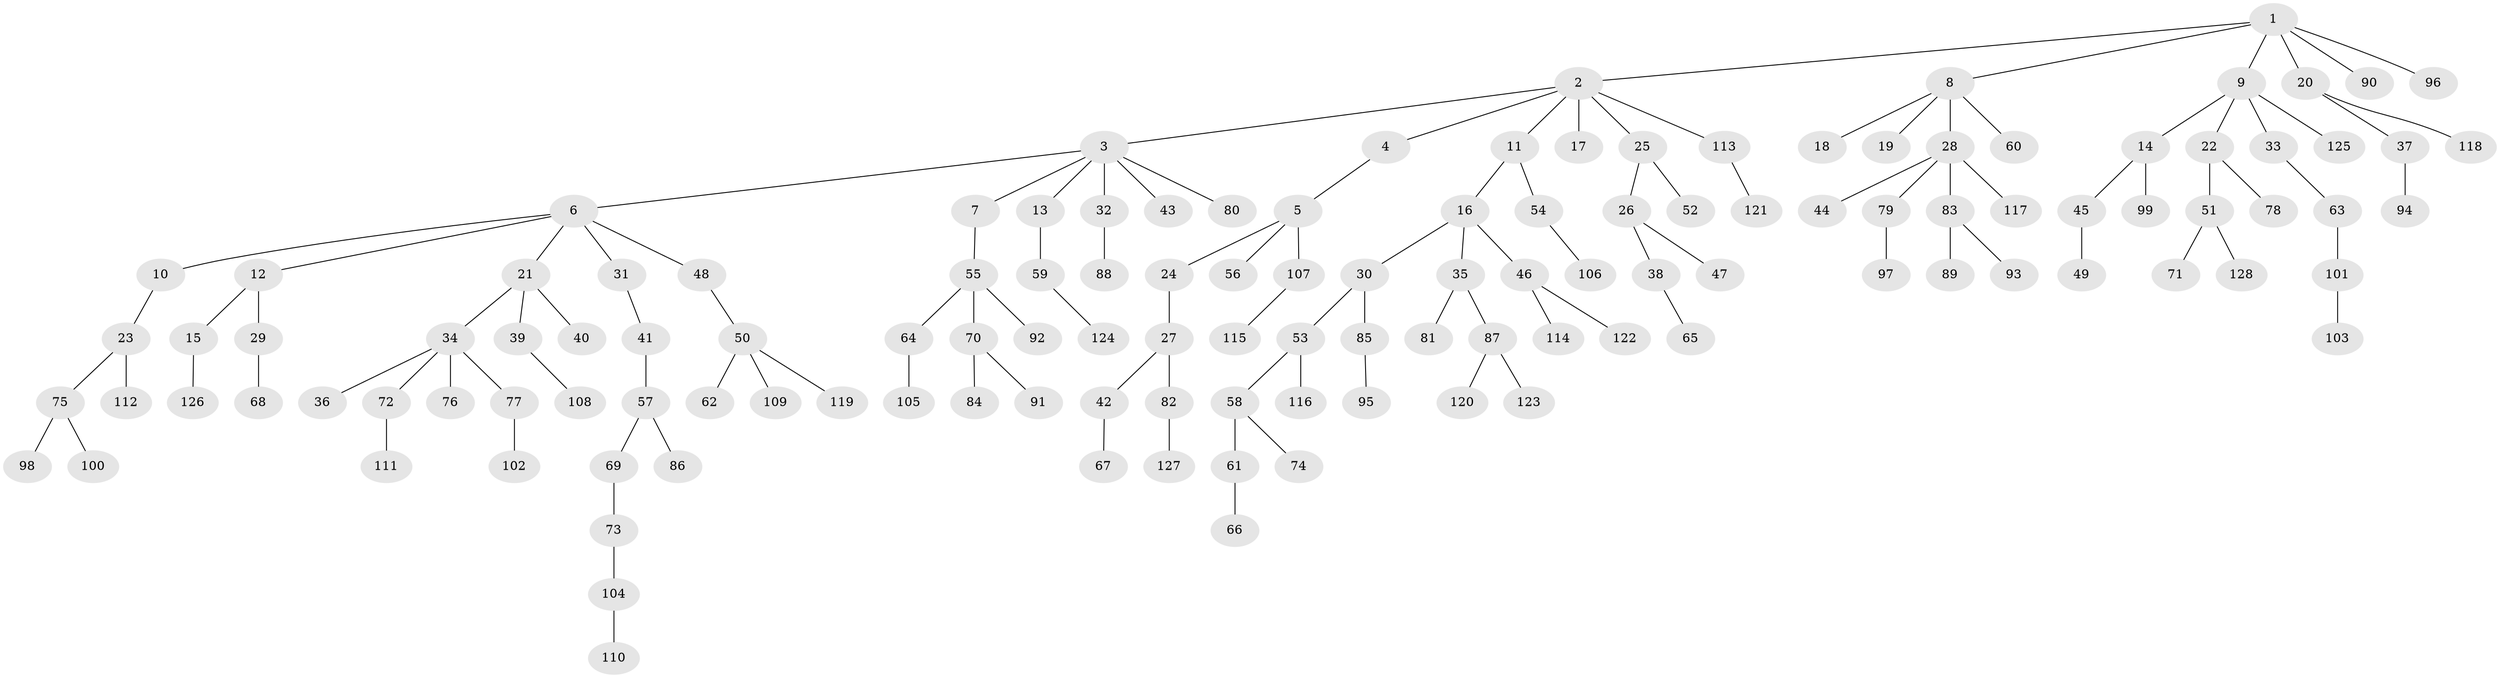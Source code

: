 // coarse degree distribution, {7: 0.03296703296703297, 2: 0.16483516483516483, 4: 0.08791208791208792, 8: 0.01098901098901099, 6: 0.01098901098901099, 3: 0.08791208791208792, 5: 0.01098901098901099, 1: 0.5934065934065934}
// Generated by graph-tools (version 1.1) at 2025/42/03/06/25 10:42:06]
// undirected, 128 vertices, 127 edges
graph export_dot {
graph [start="1"]
  node [color=gray90,style=filled];
  1;
  2;
  3;
  4;
  5;
  6;
  7;
  8;
  9;
  10;
  11;
  12;
  13;
  14;
  15;
  16;
  17;
  18;
  19;
  20;
  21;
  22;
  23;
  24;
  25;
  26;
  27;
  28;
  29;
  30;
  31;
  32;
  33;
  34;
  35;
  36;
  37;
  38;
  39;
  40;
  41;
  42;
  43;
  44;
  45;
  46;
  47;
  48;
  49;
  50;
  51;
  52;
  53;
  54;
  55;
  56;
  57;
  58;
  59;
  60;
  61;
  62;
  63;
  64;
  65;
  66;
  67;
  68;
  69;
  70;
  71;
  72;
  73;
  74;
  75;
  76;
  77;
  78;
  79;
  80;
  81;
  82;
  83;
  84;
  85;
  86;
  87;
  88;
  89;
  90;
  91;
  92;
  93;
  94;
  95;
  96;
  97;
  98;
  99;
  100;
  101;
  102;
  103;
  104;
  105;
  106;
  107;
  108;
  109;
  110;
  111;
  112;
  113;
  114;
  115;
  116;
  117;
  118;
  119;
  120;
  121;
  122;
  123;
  124;
  125;
  126;
  127;
  128;
  1 -- 2;
  1 -- 8;
  1 -- 9;
  1 -- 20;
  1 -- 90;
  1 -- 96;
  2 -- 3;
  2 -- 4;
  2 -- 11;
  2 -- 17;
  2 -- 25;
  2 -- 113;
  3 -- 6;
  3 -- 7;
  3 -- 13;
  3 -- 32;
  3 -- 43;
  3 -- 80;
  4 -- 5;
  5 -- 24;
  5 -- 56;
  5 -- 107;
  6 -- 10;
  6 -- 12;
  6 -- 21;
  6 -- 31;
  6 -- 48;
  7 -- 55;
  8 -- 18;
  8 -- 19;
  8 -- 28;
  8 -- 60;
  9 -- 14;
  9 -- 22;
  9 -- 33;
  9 -- 125;
  10 -- 23;
  11 -- 16;
  11 -- 54;
  12 -- 15;
  12 -- 29;
  13 -- 59;
  14 -- 45;
  14 -- 99;
  15 -- 126;
  16 -- 30;
  16 -- 35;
  16 -- 46;
  20 -- 37;
  20 -- 118;
  21 -- 34;
  21 -- 39;
  21 -- 40;
  22 -- 51;
  22 -- 78;
  23 -- 75;
  23 -- 112;
  24 -- 27;
  25 -- 26;
  25 -- 52;
  26 -- 38;
  26 -- 47;
  27 -- 42;
  27 -- 82;
  28 -- 44;
  28 -- 79;
  28 -- 83;
  28 -- 117;
  29 -- 68;
  30 -- 53;
  30 -- 85;
  31 -- 41;
  32 -- 88;
  33 -- 63;
  34 -- 36;
  34 -- 72;
  34 -- 76;
  34 -- 77;
  35 -- 81;
  35 -- 87;
  37 -- 94;
  38 -- 65;
  39 -- 108;
  41 -- 57;
  42 -- 67;
  45 -- 49;
  46 -- 114;
  46 -- 122;
  48 -- 50;
  50 -- 62;
  50 -- 109;
  50 -- 119;
  51 -- 71;
  51 -- 128;
  53 -- 58;
  53 -- 116;
  54 -- 106;
  55 -- 64;
  55 -- 70;
  55 -- 92;
  57 -- 69;
  57 -- 86;
  58 -- 61;
  58 -- 74;
  59 -- 124;
  61 -- 66;
  63 -- 101;
  64 -- 105;
  69 -- 73;
  70 -- 84;
  70 -- 91;
  72 -- 111;
  73 -- 104;
  75 -- 98;
  75 -- 100;
  77 -- 102;
  79 -- 97;
  82 -- 127;
  83 -- 89;
  83 -- 93;
  85 -- 95;
  87 -- 120;
  87 -- 123;
  101 -- 103;
  104 -- 110;
  107 -- 115;
  113 -- 121;
}
